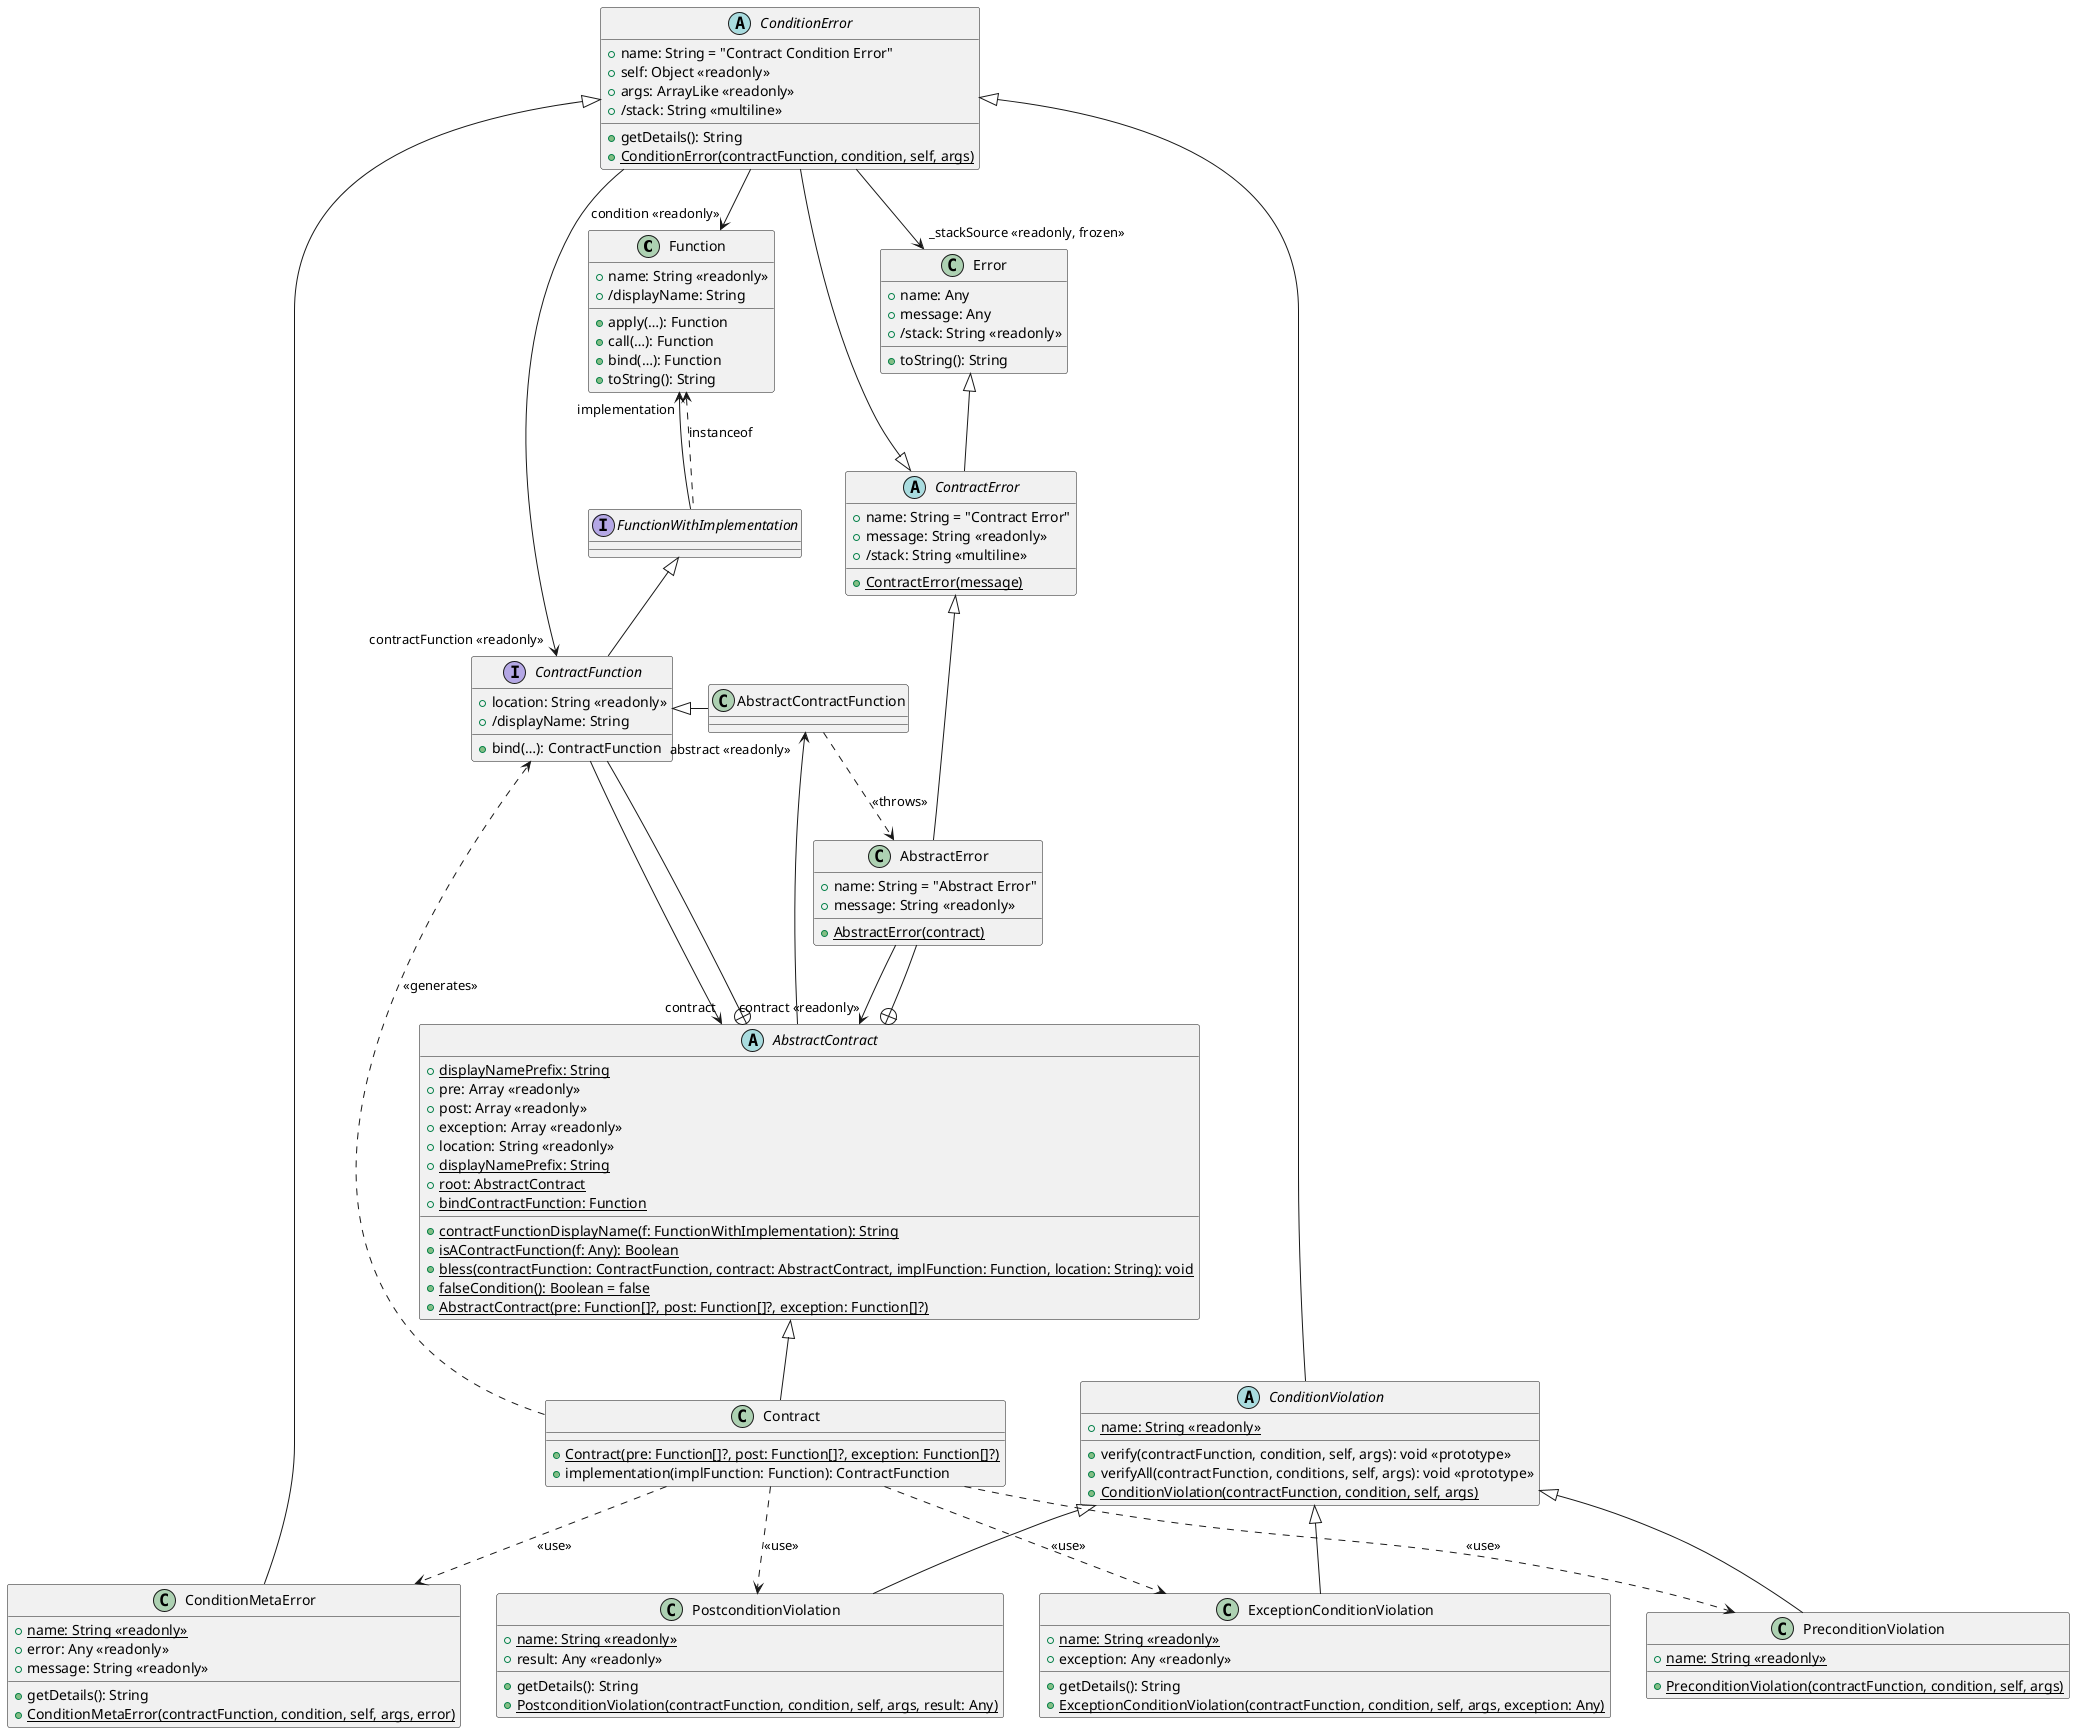 /*
 Copyright 2017 - 2017 by Jan Dockx

 Licensed under the Apache License, Version 2.0 (the "License");
 you may not use this file except in compliance with the License.
 You may obtain a copy of the License at

 http://www.apache.org/licenses/LICENSE-2.0

 Unless required by applicable law or agreed to in writing, software
 distributed under the License is distributed on an "AS IS" BASIS,
 WITHOUT WARRANTIES OR CONDITIONS OF ANY KIND, either express or implied.
 See the License for the specific language governing permissions and
 limitations under the License.
*/

@startuml

class Function {
  +name: String <<readonly>>
  +/displayName: String
  +apply(…): Function
  +call(…): Function
  +bind(…): Function
  +toString(): String
}
class Error {
  +name: Any
  +message: Any
  +/stack: String <<readonly>>
  +toString(): String
}

interface FunctionWithImplementation

Function <.. FunctionWithImplementation: instanceof
FunctionWithImplementation --> "implementation" Function

abstract class AbstractContract {
  +{static} displayNamePrefix: String
  +pre: Array <<readonly>>
  +post: Array <<readonly>>
  +exception: Array <<readonly>>
  +location: String <<readonly>>
  +{static} displayNamePrefix: String
  +{static} root: AbstractContract
  +{static} contractFunctionDisplayName(f: FunctionWithImplementation): String
  +{static} bindContractFunction: Function
  +{static} isAContractFunction(f: Any): Boolean
  +{static} bless(contractFunction: ContractFunction, contract: AbstractContract, implFunction: Function, location: String): void
  +{static} falseCondition(): Boolean = false
  +{static} AbstractContract(pre: Function[]?, post: Function[]?, exception: Function[]?)
}

class Contract {
  +{static} Contract(pre: Function[]?, post: Function[]?, exception: Function[]?)
  +implementation(implFunction: Function): ContractFunction
}
AbstractContract <|-- Contract

interface ContractFunction {
  +location: String <<readonly>>
  +/displayName: String
  +bind(…): ContractFunction
}

class AbstractContractFunction
ContractFunction <|- AbstractContractFunction

AbstractContract +-- ContractFunction
FunctionWithImplementation <|-- ContractFunction

ContractFunction --> "contract" AbstractContract
AbstractContract --> "abstract <<readonly>>" AbstractContractFunction

abstract class ContractError {
  +name: String = "Contract Error"
  +message: String <<readonly>>
  +/stack: String <<multiline>>
  +{static} ContractError(message)
}
Error <|-- ContractError

class AbstractError {
  +name: String = "Abstract Error"
  +message: String <<readonly>>
  +{static} AbstractError(contract)
}
AbstractContract +-- AbstractError
ContractError <|-- AbstractError
AbstractContractFunction ..> AbstractError : "<<throws>>"

AbstractError --> "contract <<readonly>>" AbstractContract

abstract class ConditionError {
  +name: String = "Contract Condition Error"
  +self: Object <<readonly>>
  +args: ArrayLike <<readonly>>
  +/stack: String <<multiline>>
  +getDetails(): String
  +{static} ConditionError(contractFunction, condition, self, args)
}
ContractError <|-- ConditionError

class ConditionMetaError {
  +{static} name: String <<readonly>>
  +error: Any <<readonly>>
  +message: String <<readonly>>
  +getDetails(): String
  +{static} ConditionMetaError(contractFunction, condition, self, args, error)
}

abstract class ConditionViolation {
  +{static} name: String <<readonly>>
  +verify(contractFunction, condition, self, args): void <<prototype>>
  +verifyAll(contractFunction, conditions, self, args): void <<prototype>>
  +{static} ConditionViolation(contractFunction, condition, self, args)
}
class PreconditionViolation {
  +{static} name: String <<readonly>>
  +{static} PreconditionViolation(contractFunction, condition, self, args)
}
class PostconditionViolation {
  +{static} name: String <<readonly>>
  +result: Any <<readonly>>
  +getDetails(): String
  +{static} PostconditionViolation(contractFunction, condition, self, args, result: Any)
}

class ExceptionConditionViolation {
  +{static} name: String <<readonly>>
  +exception: Any <<readonly>>
  +getDetails(): String
  +{static} ExceptionConditionViolation(contractFunction, condition, self, args, exception: Any)
}

ConditionError --> "contractFunction <<readonly>>" ContractFunction
ConditionError --> "condition <<readonly>>" Function
ConditionError --> "_stackSource <<readonly, frozen>>" Error

ConditionError <|-- ConditionMetaError
ConditionError <|-- ConditionViolation

ConditionViolation <|-- PreconditionViolation
ConditionViolation <|-- PostconditionViolation
ConditionViolation <|-- ExceptionConditionViolation

Contract ..> ConditionMetaError: <<use>>
Contract ..> PreconditionViolation: <<use>>
Contract ..> PostconditionViolation: <<use>>
Contract ..> ExceptionConditionViolation: <<use>>
Contract ..> ContractFunction: <<generates>>

@enduml

